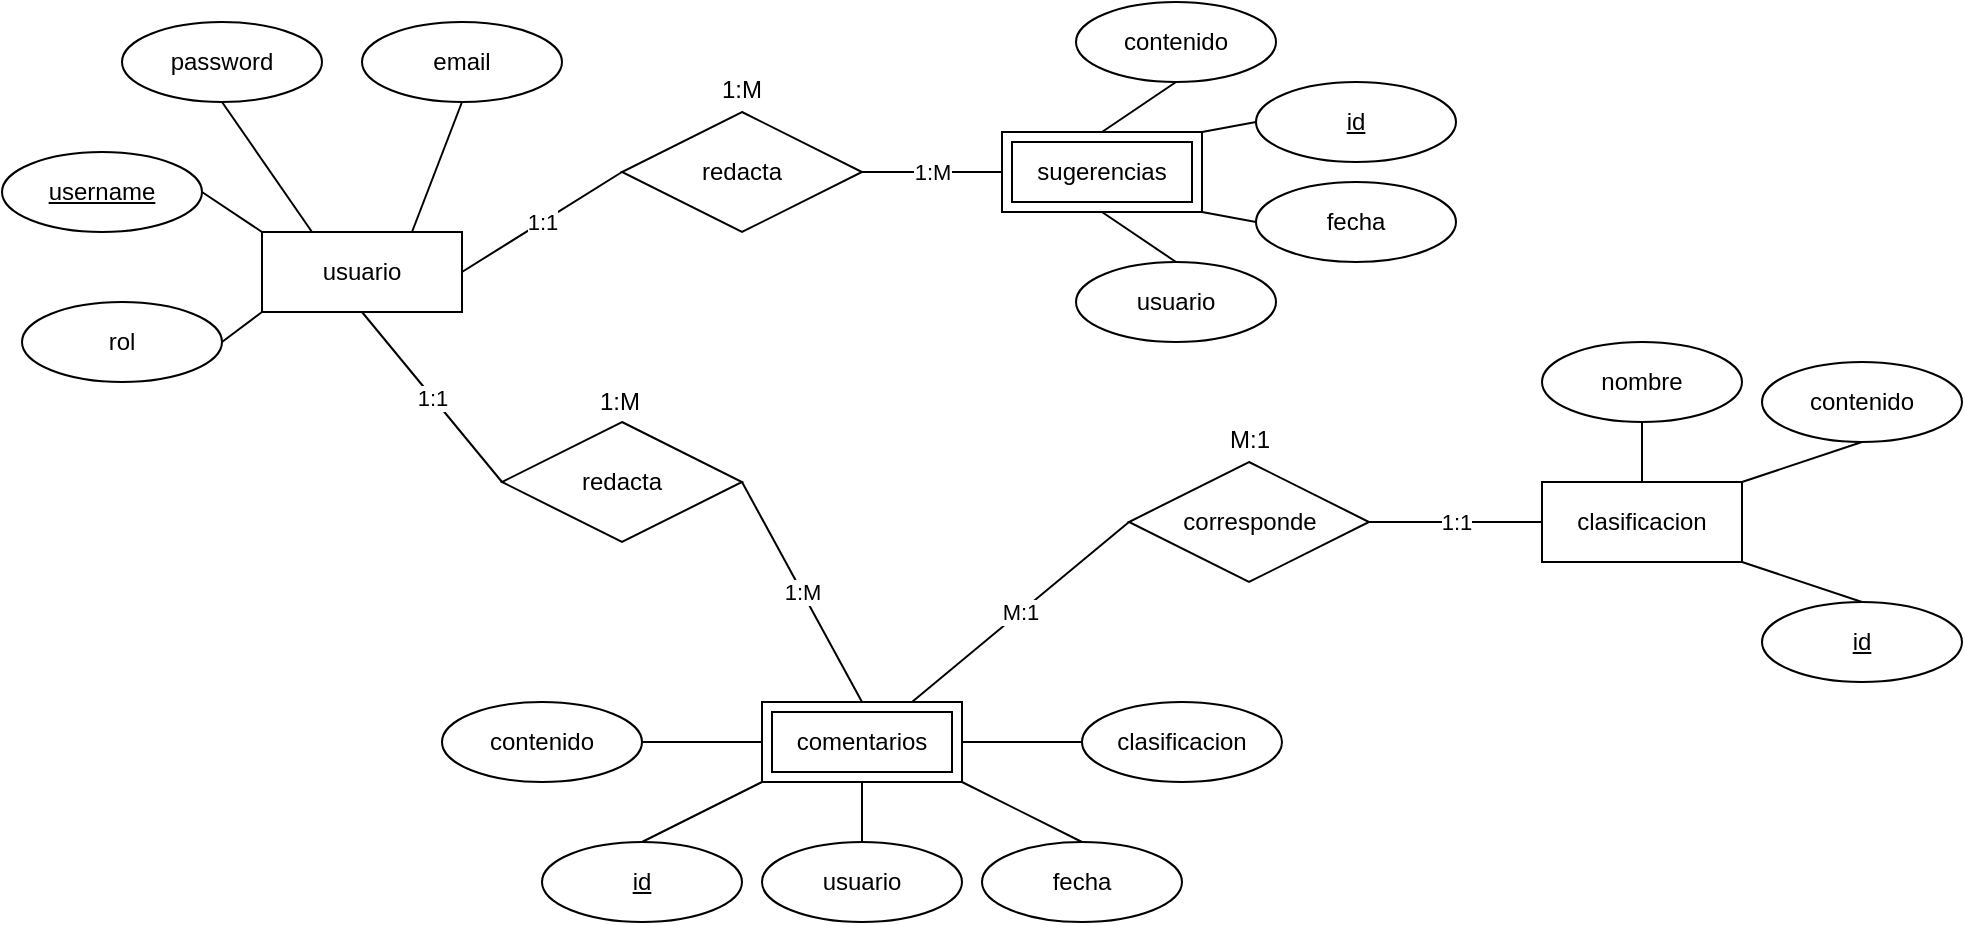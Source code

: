 <mxfile>
    <diagram id="kJZU6UKUdUs99jVeUCL8" name="Page-1">
        <mxGraphModel dx="1246" dy="276" grid="1" gridSize="10" guides="1" tooltips="1" connect="1" arrows="1" fold="1" page="1" pageScale="1" pageWidth="850" pageHeight="1100" math="0" shadow="0">
            <root>
                <mxCell id="0"/>
                <mxCell id="1" parent="0"/>
                <mxCell id="2" value="usuario" style="whiteSpace=wrap;html=1;align=center;" vertex="1" parent="1">
                    <mxGeometry x="-100" y="335" width="100" height="40" as="geometry"/>
                </mxCell>
                <mxCell id="3" value="password" style="ellipse;whiteSpace=wrap;html=1;align=center;" vertex="1" parent="1">
                    <mxGeometry x="-170" y="230" width="100" height="40" as="geometry"/>
                </mxCell>
                <mxCell id="4" value="username" style="ellipse;whiteSpace=wrap;html=1;align=center;fontStyle=4;" vertex="1" parent="1">
                    <mxGeometry x="-230" y="295" width="100" height="40" as="geometry"/>
                </mxCell>
                <mxCell id="5" value="email" style="ellipse;whiteSpace=wrap;html=1;align=center;" vertex="1" parent="1">
                    <mxGeometry x="-50" y="230" width="100" height="40" as="geometry"/>
                </mxCell>
                <mxCell id="6" value="rol" style="ellipse;whiteSpace=wrap;html=1;align=center;" vertex="1" parent="1">
                    <mxGeometry x="-220" y="370" width="100" height="40" as="geometry"/>
                </mxCell>
                <mxCell id="7" value="" style="endArrow=none;html=1;exitX=1;exitY=0.5;exitDx=0;exitDy=0;entryX=0;entryY=0;entryDx=0;entryDy=0;" edge="1" parent="1" source="4" target="2">
                    <mxGeometry width="50" height="50" relative="1" as="geometry">
                        <mxPoint x="-70" y="435" as="sourcePoint"/>
                        <mxPoint x="-20" y="385" as="targetPoint"/>
                    </mxGeometry>
                </mxCell>
                <mxCell id="8" value="" style="endArrow=none;html=1;entryX=0.5;entryY=1;entryDx=0;entryDy=0;exitX=0.25;exitY=0;exitDx=0;exitDy=0;" edge="1" parent="1" source="2" target="3">
                    <mxGeometry width="50" height="50" relative="1" as="geometry">
                        <mxPoint x="-60" y="300" as="sourcePoint"/>
                        <mxPoint x="-20" y="385" as="targetPoint"/>
                    </mxGeometry>
                </mxCell>
                <mxCell id="9" value="" style="endArrow=none;html=1;entryX=0.5;entryY=1;entryDx=0;entryDy=0;exitX=0.75;exitY=0;exitDx=0;exitDy=0;" edge="1" parent="1" source="2" target="5">
                    <mxGeometry width="50" height="50" relative="1" as="geometry">
                        <mxPoint x="-70" y="435" as="sourcePoint"/>
                        <mxPoint x="-20" y="385" as="targetPoint"/>
                    </mxGeometry>
                </mxCell>
                <mxCell id="10" value="" style="endArrow=none;html=1;entryX=0;entryY=1;entryDx=0;entryDy=0;exitX=1;exitY=0.5;exitDx=0;exitDy=0;" edge="1" parent="1" source="6" target="2">
                    <mxGeometry width="50" height="50" relative="1" as="geometry">
                        <mxPoint x="-70" y="435" as="sourcePoint"/>
                        <mxPoint x="-20" y="385" as="targetPoint"/>
                    </mxGeometry>
                </mxCell>
                <mxCell id="11" value="clasificacion" style="whiteSpace=wrap;html=1;align=center;" vertex="1" parent="1">
                    <mxGeometry x="540" y="460" width="100" height="40" as="geometry"/>
                </mxCell>
                <mxCell id="12" value="id" style="ellipse;whiteSpace=wrap;html=1;align=center;fontStyle=4;" vertex="1" parent="1">
                    <mxGeometry x="650" y="520" width="100" height="40" as="geometry"/>
                </mxCell>
                <mxCell id="13" value="nombre" style="ellipse;whiteSpace=wrap;html=1;align=center;" vertex="1" parent="1">
                    <mxGeometry x="540" y="390" width="100" height="40" as="geometry"/>
                </mxCell>
                <mxCell id="14" value="contenido" style="ellipse;whiteSpace=wrap;html=1;align=center;" vertex="1" parent="1">
                    <mxGeometry x="650" y="400" width="100" height="40" as="geometry"/>
                </mxCell>
                <mxCell id="16" value="" style="endArrow=none;html=1;exitX=0.5;exitY=0;exitDx=0;exitDy=0;entryX=1;entryY=1;entryDx=0;entryDy=0;" edge="1" parent="1" source="12" target="11">
                    <mxGeometry width="50" height="50" relative="1" as="geometry">
                        <mxPoint x="520" y="570" as="sourcePoint"/>
                        <mxPoint x="570" y="520" as="targetPoint"/>
                    </mxGeometry>
                </mxCell>
                <mxCell id="17" value="" style="endArrow=none;html=1;entryX=0.5;entryY=1;entryDx=0;entryDy=0;exitX=0.5;exitY=0;exitDx=0;exitDy=0;" edge="1" parent="1" source="11" target="13">
                    <mxGeometry width="50" height="50" relative="1" as="geometry">
                        <mxPoint x="520" y="570" as="sourcePoint"/>
                        <mxPoint x="570" y="520" as="targetPoint"/>
                    </mxGeometry>
                </mxCell>
                <mxCell id="18" value="" style="endArrow=none;html=1;entryX=0.5;entryY=1;entryDx=0;entryDy=0;exitX=1;exitY=0;exitDx=0;exitDy=0;" edge="1" parent="1" source="11" target="14">
                    <mxGeometry width="50" height="50" relative="1" as="geometry">
                        <mxPoint x="520" y="570" as="sourcePoint"/>
                        <mxPoint x="570" y="520" as="targetPoint"/>
                    </mxGeometry>
                </mxCell>
                <mxCell id="20" value="id" style="ellipse;whiteSpace=wrap;html=1;align=center;fontStyle=4;" vertex="1" parent="1">
                    <mxGeometry x="40" y="640" width="100" height="40" as="geometry"/>
                </mxCell>
                <mxCell id="21" value="usuario" style="ellipse;whiteSpace=wrap;html=1;align=center;" vertex="1" parent="1">
                    <mxGeometry x="150" y="640" width="100" height="40" as="geometry"/>
                </mxCell>
                <mxCell id="22" value="fecha" style="ellipse;whiteSpace=wrap;html=1;align=center;" vertex="1" parent="1">
                    <mxGeometry x="260" y="640" width="100" height="40" as="geometry"/>
                </mxCell>
                <mxCell id="23" value="clasificacion" style="ellipse;whiteSpace=wrap;html=1;align=center;" vertex="1" parent="1">
                    <mxGeometry x="310" y="570" width="100" height="40" as="geometry"/>
                </mxCell>
                <mxCell id="24" value="contenido" style="ellipse;whiteSpace=wrap;html=1;align=center;" vertex="1" parent="1">
                    <mxGeometry x="-10" y="570" width="100" height="40" as="geometry"/>
                </mxCell>
                <mxCell id="25" value="" style="endArrow=none;html=1;exitX=1;exitY=0.5;exitDx=0;exitDy=0;entryX=0;entryY=0.5;entryDx=0;entryDy=0;" edge="1" parent="1" source="24">
                    <mxGeometry width="50" height="50" relative="1" as="geometry">
                        <mxPoint x="120" y="370" as="sourcePoint"/>
                        <mxPoint x="150" y="590" as="targetPoint"/>
                    </mxGeometry>
                </mxCell>
                <mxCell id="26" value="" style="endArrow=none;html=1;exitX=1;exitY=0.5;exitDx=0;exitDy=0;entryX=0;entryY=0.5;entryDx=0;entryDy=0;" edge="1" parent="1" target="23">
                    <mxGeometry width="50" height="50" relative="1" as="geometry">
                        <mxPoint x="250" y="590" as="sourcePoint"/>
                        <mxPoint x="170" y="320" as="targetPoint"/>
                    </mxGeometry>
                </mxCell>
                <mxCell id="27" value="" style="endArrow=none;html=1;entryX=0;entryY=1;entryDx=0;entryDy=0;" edge="1" parent="1">
                    <mxGeometry width="50" height="50" relative="1" as="geometry">
                        <mxPoint x="90" y="640" as="sourcePoint"/>
                        <mxPoint x="150" y="610" as="targetPoint"/>
                    </mxGeometry>
                </mxCell>
                <mxCell id="28" value="" style="endArrow=none;html=1;exitX=0.5;exitY=0;exitDx=0;exitDy=0;entryX=1;entryY=1;entryDx=0;entryDy=0;" edge="1" parent="1" source="22">
                    <mxGeometry width="50" height="50" relative="1" as="geometry">
                        <mxPoint x="120" y="370" as="sourcePoint"/>
                        <mxPoint x="250" y="610" as="targetPoint"/>
                    </mxGeometry>
                </mxCell>
                <mxCell id="29" value="" style="endArrow=none;html=1;exitX=0.5;exitY=0;exitDx=0;exitDy=0;entryX=0.5;entryY=1;entryDx=0;entryDy=0;" edge="1" parent="1" source="21">
                    <mxGeometry width="50" height="50" relative="1" as="geometry">
                        <mxPoint x="120" y="370" as="sourcePoint"/>
                        <mxPoint x="200" y="610" as="targetPoint"/>
                    </mxGeometry>
                </mxCell>
                <mxCell id="31" value="id" style="ellipse;whiteSpace=wrap;html=1;align=center;fontStyle=4;" vertex="1" parent="1">
                    <mxGeometry x="397" y="260" width="100" height="40" as="geometry"/>
                </mxCell>
                <mxCell id="32" value="usuario" style="ellipse;whiteSpace=wrap;html=1;align=center;" vertex="1" parent="1">
                    <mxGeometry x="307" y="350" width="100" height="40" as="geometry"/>
                </mxCell>
                <mxCell id="33" value="fecha" style="ellipse;whiteSpace=wrap;html=1;align=center;" vertex="1" parent="1">
                    <mxGeometry x="397" y="310" width="100" height="40" as="geometry"/>
                </mxCell>
                <mxCell id="34" value="contenido" style="ellipse;whiteSpace=wrap;html=1;align=center;" vertex="1" parent="1">
                    <mxGeometry x="307" y="220" width="100" height="40" as="geometry"/>
                </mxCell>
                <mxCell id="35" value="" style="endArrow=none;html=1;exitX=0.5;exitY=0;exitDx=0;exitDy=0;entryX=0.5;entryY=1;entryDx=0;entryDy=0;" edge="1" parent="1" target="34">
                    <mxGeometry width="50" height="50" relative="1" as="geometry">
                        <mxPoint x="320" y="285" as="sourcePoint"/>
                        <mxPoint x="307" y="190" as="targetPoint"/>
                    </mxGeometry>
                </mxCell>
                <mxCell id="36" value="" style="endArrow=none;html=1;exitX=1;exitY=0;exitDx=0;exitDy=0;" edge="1" parent="1">
                    <mxGeometry width="50" height="50" relative="1" as="geometry">
                        <mxPoint x="370" y="285" as="sourcePoint"/>
                        <mxPoint x="397" y="280" as="targetPoint"/>
                    </mxGeometry>
                </mxCell>
                <mxCell id="37" value="" style="endArrow=none;html=1;exitX=0;exitY=0.5;exitDx=0;exitDy=0;entryX=1;entryY=1;entryDx=0;entryDy=0;" edge="1" parent="1" source="33">
                    <mxGeometry width="50" height="50" relative="1" as="geometry">
                        <mxPoint x="257" y="230" as="sourcePoint"/>
                        <mxPoint x="370" y="325" as="targetPoint"/>
                    </mxGeometry>
                </mxCell>
                <mxCell id="38" value="" style="endArrow=none;html=1;exitX=0.5;exitY=0;exitDx=0;exitDy=0;entryX=0.5;entryY=1;entryDx=0;entryDy=0;" edge="1" parent="1" source="32">
                    <mxGeometry width="50" height="50" relative="1" as="geometry">
                        <mxPoint x="307" y="280" as="sourcePoint"/>
                        <mxPoint x="320" y="325" as="targetPoint"/>
                    </mxGeometry>
                </mxCell>
                <mxCell id="39" value="redacta" style="shape=rhombus;perimeter=rhombusPerimeter;whiteSpace=wrap;html=1;align=center;" vertex="1" parent="1">
                    <mxGeometry x="20" y="430" width="120" height="60" as="geometry"/>
                </mxCell>
                <mxCell id="40" value="1:M" style="endArrow=none;html=1;entryX=1;entryY=0.5;entryDx=0;entryDy=0;exitX=0.5;exitY=0;exitDx=0;exitDy=0;" edge="1" parent="1" target="39">
                    <mxGeometry width="50" height="50" relative="1" as="geometry">
                        <mxPoint x="200" y="570" as="sourcePoint"/>
                        <mxPoint x="350" y="550" as="targetPoint"/>
                    </mxGeometry>
                </mxCell>
                <mxCell id="41" value="1:1" style="endArrow=none;html=1;exitX=0;exitY=0.5;exitDx=0;exitDy=0;entryX=0.5;entryY=1;entryDx=0;entryDy=0;" edge="1" parent="1" source="39" target="2">
                    <mxGeometry width="50" height="50" relative="1" as="geometry">
                        <mxPoint x="300" y="300" as="sourcePoint"/>
                        <mxPoint x="350" y="250" as="targetPoint"/>
                    </mxGeometry>
                </mxCell>
                <mxCell id="42" value="corresponde" style="shape=rhombus;perimeter=rhombusPerimeter;whiteSpace=wrap;html=1;align=center;" vertex="1" parent="1">
                    <mxGeometry x="333.5" y="450" width="120" height="60" as="geometry"/>
                </mxCell>
                <mxCell id="43" value="1:1" style="endArrow=none;html=1;exitX=1;exitY=0.5;exitDx=0;exitDy=0;entryX=0;entryY=0.5;entryDx=0;entryDy=0;" edge="1" parent="1" source="42" target="11">
                    <mxGeometry width="50" height="50" relative="1" as="geometry">
                        <mxPoint x="550.0" y="460" as="sourcePoint"/>
                        <mxPoint x="550" y="240" as="targetPoint"/>
                    </mxGeometry>
                </mxCell>
                <mxCell id="45" value="M:1" style="endArrow=none;html=1;exitX=0.75;exitY=0;exitDx=0;exitDy=0;entryX=0;entryY=0.5;entryDx=0;entryDy=0;" edge="1" parent="1" target="42">
                    <mxGeometry width="50" height="50" relative="1" as="geometry">
                        <mxPoint x="225" y="570" as="sourcePoint"/>
                        <mxPoint x="480" y="250" as="targetPoint"/>
                    </mxGeometry>
                </mxCell>
                <mxCell id="46" value="redacta" style="shape=rhombus;perimeter=rhombusPerimeter;whiteSpace=wrap;html=1;align=center;" vertex="1" parent="1">
                    <mxGeometry x="80" y="275" width="120" height="60" as="geometry"/>
                </mxCell>
                <mxCell id="50" value="1:1" style="endArrow=none;html=1;exitX=1;exitY=0.5;exitDx=0;exitDy=0;entryX=0;entryY=0.5;entryDx=0;entryDy=0;" edge="1" parent="1" source="2" target="46">
                    <mxGeometry width="50" height="50" relative="1" as="geometry">
                        <mxPoint y="320" as="sourcePoint"/>
                        <mxPoint x="50" y="270" as="targetPoint"/>
                    </mxGeometry>
                </mxCell>
                <mxCell id="51" value="1:M" style="endArrow=none;html=1;exitX=1;exitY=0.5;exitDx=0;exitDy=0;entryX=0;entryY=0.5;entryDx=0;entryDy=0;" edge="1" parent="1" source="46">
                    <mxGeometry width="50" height="50" relative="1" as="geometry">
                        <mxPoint x="170" y="320" as="sourcePoint"/>
                        <mxPoint x="270" y="305" as="targetPoint"/>
                    </mxGeometry>
                </mxCell>
                <mxCell id="53" value="1:M" style="text;html=1;strokeColor=none;fillColor=none;align=center;verticalAlign=middle;whiteSpace=wrap;rounded=0;" vertex="1" parent="1">
                    <mxGeometry x="49" y="405" width="60" height="30" as="geometry"/>
                </mxCell>
                <mxCell id="54" value="1:M" style="text;html=1;strokeColor=none;fillColor=none;align=center;verticalAlign=middle;whiteSpace=wrap;rounded=0;" vertex="1" parent="1">
                    <mxGeometry x="110" y="249" width="60" height="30" as="geometry"/>
                </mxCell>
                <mxCell id="55" value="M:1" style="text;html=1;strokeColor=none;fillColor=none;align=center;verticalAlign=middle;whiteSpace=wrap;rounded=0;" vertex="1" parent="1">
                    <mxGeometry x="363.5" y="424" width="60" height="30" as="geometry"/>
                </mxCell>
                <mxCell id="56" value="comentarios" style="shape=ext;margin=3;double=1;whiteSpace=wrap;html=1;align=center;" vertex="1" parent="1">
                    <mxGeometry x="150" y="570" width="100" height="40" as="geometry"/>
                </mxCell>
                <mxCell id="57" value="sugerencias" style="shape=ext;margin=3;double=1;whiteSpace=wrap;html=1;align=center;" vertex="1" parent="1">
                    <mxGeometry x="270" y="285" width="100" height="40" as="geometry"/>
                </mxCell>
            </root>
        </mxGraphModel>
    </diagram>
</mxfile>